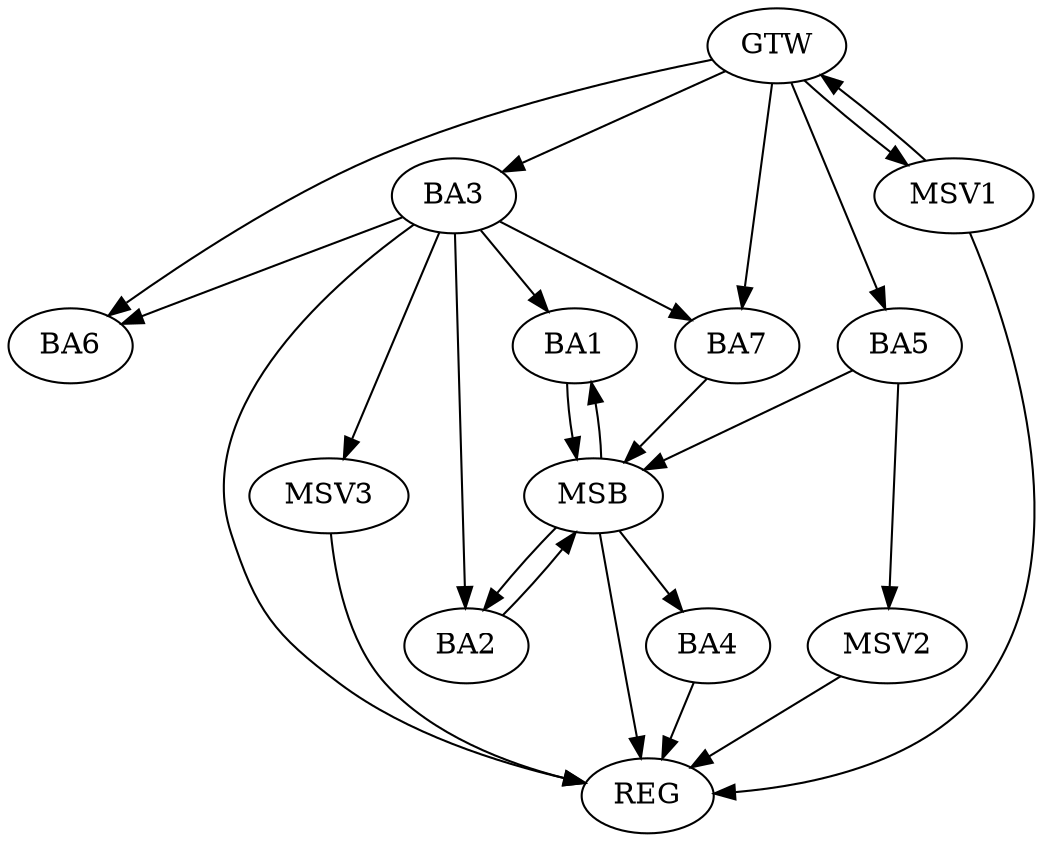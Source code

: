 strict digraph G {
  BA1 [ label="BA1" ];
  BA2 [ label="BA2" ];
  BA3 [ label="BA3" ];
  BA4 [ label="BA4" ];
  BA5 [ label="BA5" ];
  BA6 [ label="BA6" ];
  BA7 [ label="BA7" ];
  GTW [ label="GTW" ];
  REG [ label="REG" ];
  MSB [ label="MSB" ];
  MSV1 [ label="MSV1" ];
  MSV2 [ label="MSV2" ];
  MSV3 [ label="MSV3" ];
  BA3 -> BA1;
  GTW -> BA3;
  GTW -> BA5;
  GTW -> BA6;
  GTW -> BA7;
  BA3 -> REG;
  BA4 -> REG;
  BA1 -> MSB;
  MSB -> BA2;
  MSB -> REG;
  BA2 -> MSB;
  MSB -> BA1;
  BA5 -> MSB;
  MSB -> BA4;
  BA7 -> MSB;
  BA3 -> BA7;
  BA3 -> BA6;
  BA3 -> BA2;
  MSV1 -> GTW;
  GTW -> MSV1;
  MSV1 -> REG;
  BA5 -> MSV2;
  MSV2 -> REG;
  BA3 -> MSV3;
  MSV3 -> REG;
}
